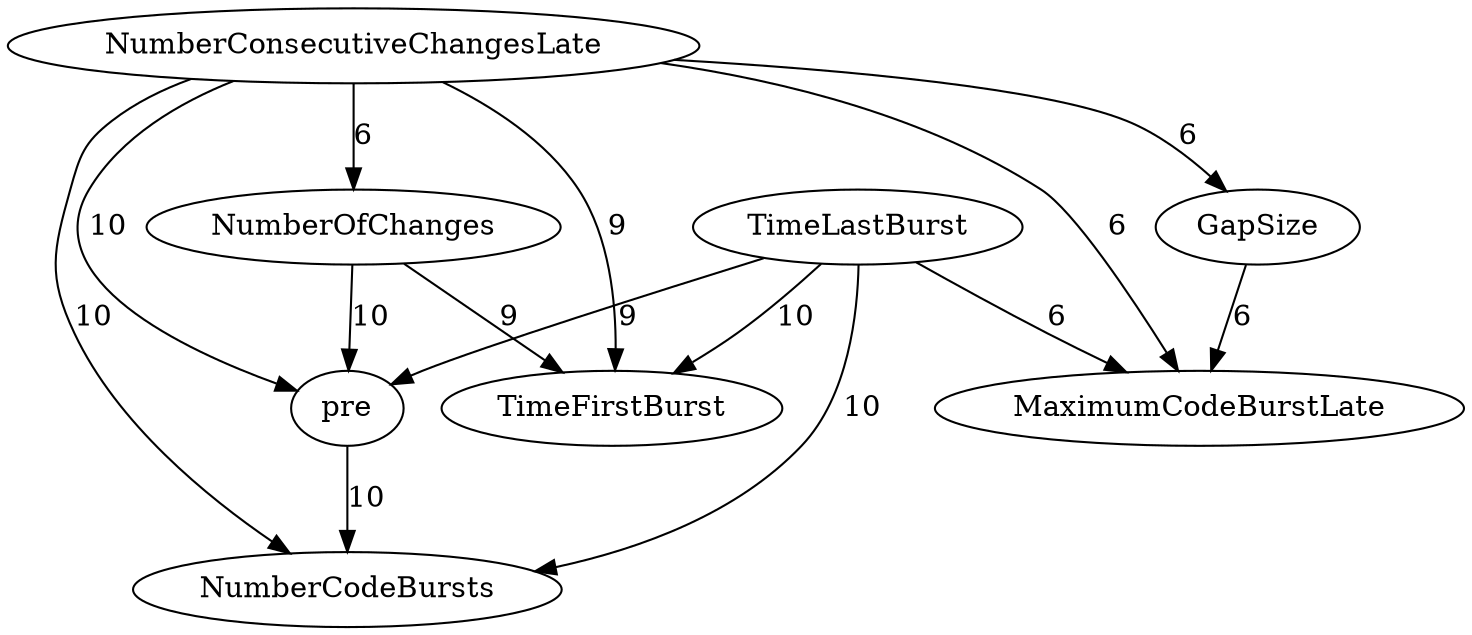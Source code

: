 digraph {
NumberConsecutiveChangesLate -> pre[label="10",weight="10"];
NumberConsecutiveChangesLate -> NumberCodeBursts[label="10",weight="10"];
pre -> NumberCodeBursts[label="10",weight="10"];
TimeLastBurst -> TimeFirstBurst[label="10",weight="10"];
TimeLastBurst -> NumberCodeBursts[label="10",weight="10"];
NumberOfChanges -> pre[label="10",weight="10"];
NumberConsecutiveChangesLate -> TimeFirstBurst[label="9",weight="9"];
TimeLastBurst -> pre[label="9",weight="9"];
NumberOfChanges -> TimeFirstBurst[label="9",weight="9"];
NumberConsecutiveChangesLate -> MaximumCodeBurstLate[label="6",weight="6"];
GapSize -> MaximumCodeBurstLate[label="6",weight="6"];
TimeLastBurst -> MaximumCodeBurstLate[label="6",weight="6"];
NumberConsecutiveChangesLate -> GapSize[label="6",weight="6"];
NumberConsecutiveChangesLate -> NumberOfChanges[label="6",weight="6"];
}